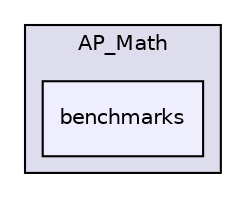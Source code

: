 digraph "libraries/AP_Math/benchmarks" {
  compound=true
  node [ fontsize="10", fontname="Helvetica"];
  edge [ labelfontsize="10", labelfontname="Helvetica"];
  subgraph clusterdir_93fb9127672489656ce87df72f6e986d {
    graph [ bgcolor="#ddddee", pencolor="black", label="AP_Math" fontname="Helvetica", fontsize="10", URL="dir_93fb9127672489656ce87df72f6e986d.html"]
  dir_1ee61294402ed95464edfecffff4e3a0 [shape=box, label="benchmarks", style="filled", fillcolor="#eeeeff", pencolor="black", URL="dir_1ee61294402ed95464edfecffff4e3a0.html"];
  }
}

